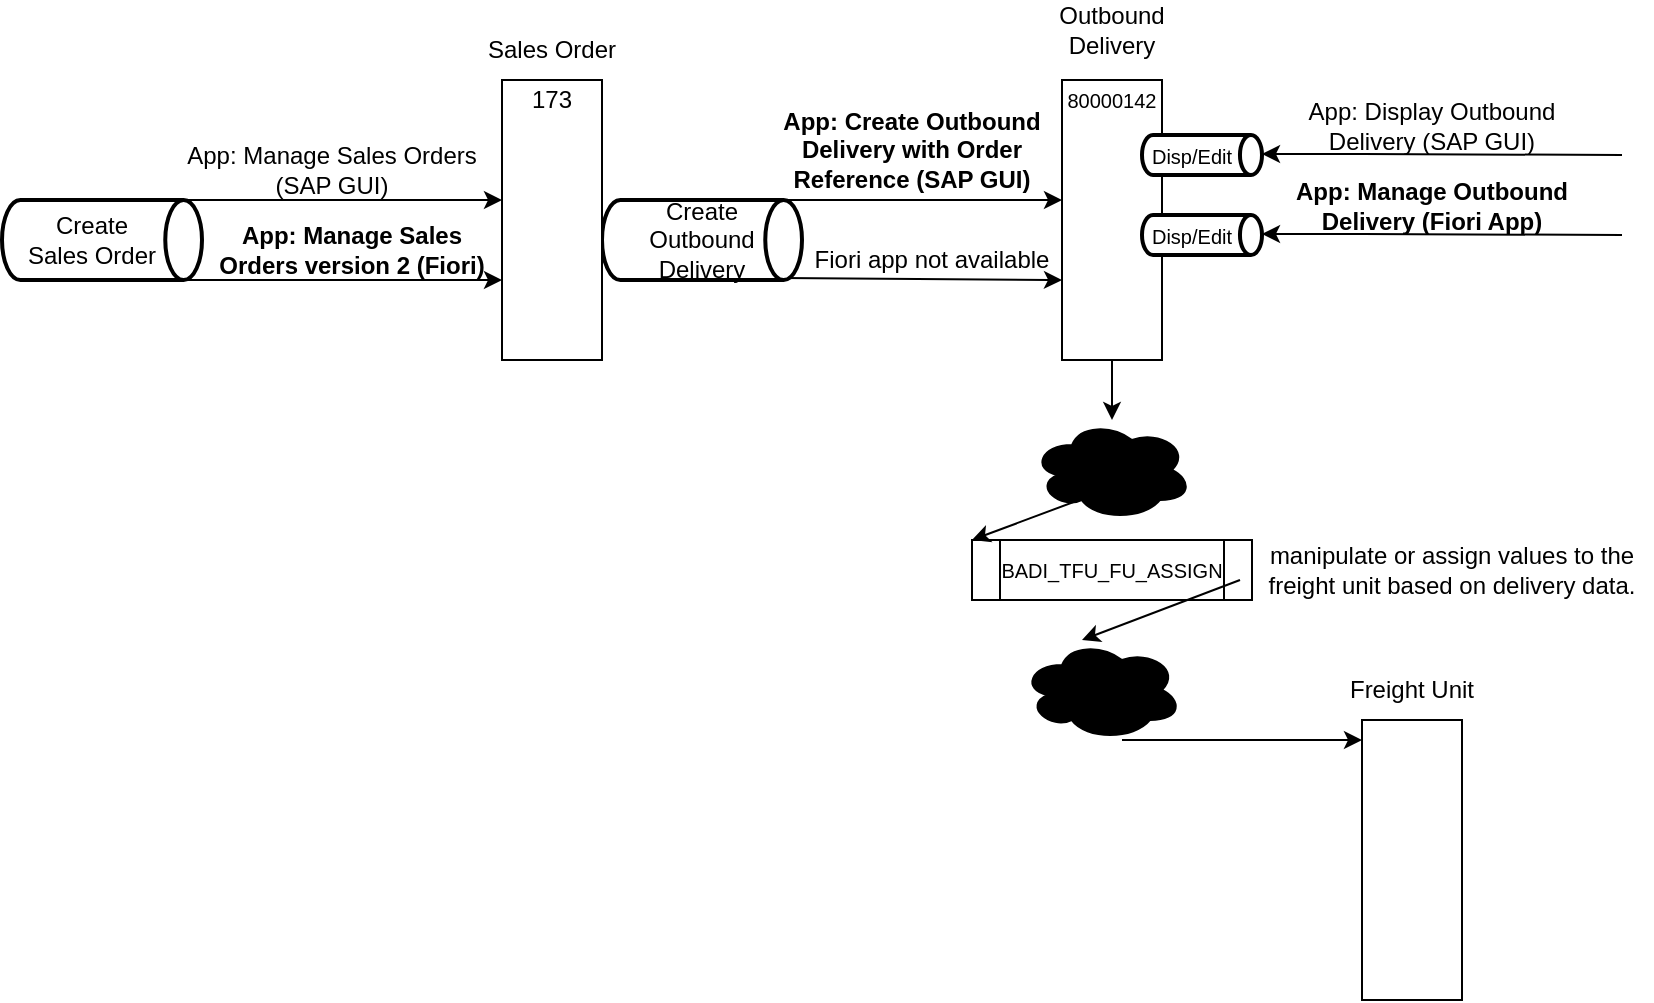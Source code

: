 <mxfile version="25.0.3">
  <diagram id="kgpKYQtTHZ0yAKxKKP6v" name="Page-1">
    <mxGraphModel dx="1377" dy="709" grid="1" gridSize="10" guides="1" tooltips="1" connect="1" arrows="1" fold="1" page="1" pageScale="1" pageWidth="850" pageHeight="1100" math="0" shadow="0">
      <root>
        <mxCell id="0" />
        <mxCell id="1" parent="0" />
        <mxCell id="j1mRnyvPkvDkQypwrqLx-10" value="" style="endArrow=classic;html=1;rounded=0;" edge="1" parent="1">
          <mxGeometry width="50" height="50" relative="1" as="geometry">
            <mxPoint x="120" y="130" as="sourcePoint" />
            <mxPoint x="280" y="130" as="targetPoint" />
          </mxGeometry>
        </mxCell>
        <mxCell id="j1mRnyvPkvDkQypwrqLx-11" value="" style="endArrow=classic;html=1;rounded=0;exitX=0.91;exitY=1;exitDx=0;exitDy=0;exitPerimeter=0;" edge="1" parent="1" source="j1mRnyvPkvDkQypwrqLx-46">
          <mxGeometry width="50" height="50" relative="1" as="geometry">
            <mxPoint x="120" y="170" as="sourcePoint" />
            <mxPoint x="280" y="170" as="targetPoint" />
            <Array as="points">
              <mxPoint x="170" y="170" />
            </Array>
          </mxGeometry>
        </mxCell>
        <mxCell id="j1mRnyvPkvDkQypwrqLx-12" value="App: Manage Sales Orders (SAP GUI)" style="text;html=1;align=center;verticalAlign=middle;whiteSpace=wrap;rounded=0;" vertex="1" parent="1">
          <mxGeometry x="120" y="95" width="150" height="40" as="geometry" />
        </mxCell>
        <mxCell id="j1mRnyvPkvDkQypwrqLx-32" value="" style="endArrow=classic;html=1;rounded=0;entryX=1;entryY=1;entryDx=0;entryDy=0;" edge="1" parent="1" target="j1mRnyvPkvDkQypwrqLx-33">
          <mxGeometry width="50" height="50" relative="1" as="geometry">
            <mxPoint x="420" y="130" as="sourcePoint" />
            <mxPoint x="570" y="130" as="targetPoint" />
            <Array as="points" />
          </mxGeometry>
        </mxCell>
        <mxCell id="j1mRnyvPkvDkQypwrqLx-35" value="Fiori app not available" style="text;html=1;align=center;verticalAlign=middle;whiteSpace=wrap;rounded=0;" vertex="1" parent="1">
          <mxGeometry x="420" y="140" width="150" height="40" as="geometry" />
        </mxCell>
        <mxCell id="j1mRnyvPkvDkQypwrqLx-33" value="&lt;b&gt;App: Create Outbound Delivery with Order Reference (SAP GUI)&lt;/b&gt;" style="text;html=1;align=center;verticalAlign=middle;whiteSpace=wrap;rounded=0;" vertex="1" parent="1">
          <mxGeometry x="410" y="80" width="150" height="50" as="geometry" />
        </mxCell>
        <mxCell id="j1mRnyvPkvDkQypwrqLx-40" value="" style="endArrow=classic;html=1;rounded=0;exitX=1;exitY=1;exitDx=0;exitDy=0;" edge="1" parent="1">
          <mxGeometry width="50" height="50" relative="1" as="geometry">
            <mxPoint x="420" y="169" as="sourcePoint" />
            <mxPoint x="560" y="170" as="targetPoint" />
            <Array as="points" />
          </mxGeometry>
        </mxCell>
        <mxCell id="j1mRnyvPkvDkQypwrqLx-42" value="" style="strokeWidth=2;html=1;shape=mxgraph.flowchart.direct_data;whiteSpace=wrap;" vertex="1" parent="1">
          <mxGeometry x="330" y="130" width="100" height="40" as="geometry" />
        </mxCell>
        <mxCell id="j1mRnyvPkvDkQypwrqLx-43" value="Sales Order" style="text;html=1;align=center;verticalAlign=middle;whiteSpace=wrap;rounded=0;" vertex="1" parent="1">
          <mxGeometry x="265" y="40" width="80" height="30" as="geometry" />
        </mxCell>
        <mxCell id="j1mRnyvPkvDkQypwrqLx-44" value="Create Outbound&lt;div&gt;Delivery&lt;/div&gt;" style="text;html=1;align=center;verticalAlign=middle;whiteSpace=wrap;rounded=0;" vertex="1" parent="1">
          <mxGeometry x="335" y="130" width="90" height="40" as="geometry" />
        </mxCell>
        <mxCell id="j1mRnyvPkvDkQypwrqLx-45" value="" style="rounded=0;whiteSpace=wrap;html=1;" vertex="1" parent="1">
          <mxGeometry x="280" y="70" width="50" height="140" as="geometry" />
        </mxCell>
        <mxCell id="j1mRnyvPkvDkQypwrqLx-46" value="" style="strokeWidth=2;html=1;shape=mxgraph.flowchart.direct_data;whiteSpace=wrap;" vertex="1" parent="1">
          <mxGeometry x="30" y="130" width="100" height="40" as="geometry" />
        </mxCell>
        <mxCell id="j1mRnyvPkvDkQypwrqLx-47" value="Create Sales Order" style="text;html=1;align=center;verticalAlign=middle;whiteSpace=wrap;rounded=0;" vertex="1" parent="1">
          <mxGeometry x="40" y="135" width="70" height="30" as="geometry" />
        </mxCell>
        <mxCell id="j1mRnyvPkvDkQypwrqLx-48" value="" style="rounded=0;whiteSpace=wrap;html=1;" vertex="1" parent="1">
          <mxGeometry x="560" y="70" width="50" height="140" as="geometry" />
        </mxCell>
        <mxCell id="j1mRnyvPkvDkQypwrqLx-49" value="Outbound Delivery" style="text;html=1;align=center;verticalAlign=middle;whiteSpace=wrap;rounded=0;" vertex="1" parent="1">
          <mxGeometry x="545" y="30" width="80" height="30" as="geometry" />
        </mxCell>
        <mxCell id="j1mRnyvPkvDkQypwrqLx-52" value="" style="strokeWidth=2;html=1;shape=mxgraph.flowchart.direct_data;whiteSpace=wrap;" vertex="1" parent="1">
          <mxGeometry x="600" y="97.5" width="60" height="20" as="geometry" />
        </mxCell>
        <mxCell id="j1mRnyvPkvDkQypwrqLx-55" value="" style="strokeWidth=2;html=1;shape=mxgraph.flowchart.direct_data;whiteSpace=wrap;" vertex="1" parent="1">
          <mxGeometry x="600" y="137.5" width="60" height="20" as="geometry" />
        </mxCell>
        <mxCell id="j1mRnyvPkvDkQypwrqLx-56" value="" style="endArrow=classic;html=1;rounded=0;" edge="1" parent="1">
          <mxGeometry width="50" height="50" relative="1" as="geometry">
            <mxPoint x="840" y="107.5" as="sourcePoint" />
            <mxPoint x="660" y="107" as="targetPoint" />
            <Array as="points">
              <mxPoint x="710" y="107" />
            </Array>
          </mxGeometry>
        </mxCell>
        <mxCell id="j1mRnyvPkvDkQypwrqLx-57" value="App: Display Outbound Delivery (SAP GUI)" style="text;html=1;align=center;verticalAlign=middle;whiteSpace=wrap;rounded=0;" vertex="1" parent="1">
          <mxGeometry x="670" y="67.5" width="150" height="50" as="geometry" />
        </mxCell>
        <mxCell id="j1mRnyvPkvDkQypwrqLx-58" value="" style="endArrow=classic;html=1;rounded=0;" edge="1" parent="1">
          <mxGeometry width="50" height="50" relative="1" as="geometry">
            <mxPoint x="840" y="147.5" as="sourcePoint" />
            <mxPoint x="660" y="147" as="targetPoint" />
            <Array as="points">
              <mxPoint x="710" y="147" />
            </Array>
          </mxGeometry>
        </mxCell>
        <mxCell id="j1mRnyvPkvDkQypwrqLx-59" value="&lt;b&gt;App: Manage Outbound Delivery (Fiori App)&lt;/b&gt;" style="text;html=1;align=center;verticalAlign=middle;whiteSpace=wrap;rounded=0;" vertex="1" parent="1">
          <mxGeometry x="670" y="107.5" width="150" height="50" as="geometry" />
        </mxCell>
        <mxCell id="j1mRnyvPkvDkQypwrqLx-13" value="&lt;b&gt;App: Manage Sales Orders version 2 (Fiori)&lt;/b&gt;" style="text;html=1;align=center;verticalAlign=middle;whiteSpace=wrap;rounded=0;" vertex="1" parent="1">
          <mxGeometry x="130" y="135" width="150" height="40" as="geometry" />
        </mxCell>
        <mxCell id="j1mRnyvPkvDkQypwrqLx-62" value="&lt;font style=&quot;font-size: 10px;&quot;&gt;Disp/Edit&lt;/font&gt;" style="text;html=1;align=center;verticalAlign=middle;whiteSpace=wrap;rounded=0;" vertex="1" parent="1">
          <mxGeometry x="600" y="92.5" width="50" height="30" as="geometry" />
        </mxCell>
        <mxCell id="j1mRnyvPkvDkQypwrqLx-63" value="&lt;font style=&quot;font-size: 10px;&quot;&gt;Disp/Edit&lt;/font&gt;" style="text;html=1;align=center;verticalAlign=middle;whiteSpace=wrap;rounded=0;" vertex="1" parent="1">
          <mxGeometry x="600" y="132.5" width="50" height="30" as="geometry" />
        </mxCell>
        <mxCell id="j1mRnyvPkvDkQypwrqLx-66" value="173" style="text;html=1;align=center;verticalAlign=middle;whiteSpace=wrap;rounded=0;" vertex="1" parent="1">
          <mxGeometry x="290" y="70" width="30" height="20" as="geometry" />
        </mxCell>
        <mxCell id="j1mRnyvPkvDkQypwrqLx-67" value="&lt;font style=&quot;font-size: 10px;&quot;&gt;80000142&lt;/font&gt;" style="text;html=1;align=center;verticalAlign=middle;whiteSpace=wrap;rounded=0;" vertex="1" parent="1">
          <mxGeometry x="560" y="70" width="50" height="20" as="geometry" />
        </mxCell>
        <mxCell id="j1mRnyvPkvDkQypwrqLx-68" value="" style="ellipse;shape=cloud;whiteSpace=wrap;html=1;fillColor=#000000;" vertex="1" parent="1">
          <mxGeometry x="545" y="240" width="80" height="50" as="geometry" />
        </mxCell>
        <mxCell id="j1mRnyvPkvDkQypwrqLx-69" value="" style="endArrow=classic;html=1;rounded=0;" edge="1" parent="1">
          <mxGeometry width="50" height="50" relative="1" as="geometry">
            <mxPoint x="585" y="210" as="sourcePoint" />
            <mxPoint x="585" y="240" as="targetPoint" />
            <Array as="points">
              <mxPoint x="585" y="220" />
            </Array>
          </mxGeometry>
        </mxCell>
        <mxCell id="j1mRnyvPkvDkQypwrqLx-72" value="&lt;font style=&quot;font-size: 10px;&quot;&gt;BADI_TFU_FU_ASSIGN&lt;/font&gt;" style="shape=process;whiteSpace=wrap;html=1;backgroundOutline=1;" vertex="1" parent="1">
          <mxGeometry x="515" y="300" width="140" height="30" as="geometry" />
        </mxCell>
        <mxCell id="j1mRnyvPkvDkQypwrqLx-73" value="" style="endArrow=classic;html=1;rounded=0;entryX=0;entryY=0;entryDx=0;entryDy=0;" edge="1" parent="1" target="j1mRnyvPkvDkQypwrqLx-72">
          <mxGeometry width="50" height="50" relative="1" as="geometry">
            <mxPoint x="610" y="264.5" as="sourcePoint" />
            <mxPoint x="660" y="264.5" as="targetPoint" />
          </mxGeometry>
        </mxCell>
        <mxCell id="j1mRnyvPkvDkQypwrqLx-74" value="" style="endArrow=classic;html=1;rounded=0;" edge="1" parent="1">
          <mxGeometry width="50" height="50" relative="1" as="geometry">
            <mxPoint x="649" y="320" as="sourcePoint" />
            <mxPoint x="570" y="350" as="targetPoint" />
          </mxGeometry>
        </mxCell>
        <mxCell id="j1mRnyvPkvDkQypwrqLx-75" value="manipulate or assign values to the freight unit based on delivery data." style="text;html=1;align=center;verticalAlign=middle;whiteSpace=wrap;rounded=0;" vertex="1" parent="1">
          <mxGeometry x="655" y="300" width="200" height="30" as="geometry" />
        </mxCell>
        <mxCell id="j1mRnyvPkvDkQypwrqLx-76" value="" style="ellipse;shape=cloud;whiteSpace=wrap;html=1;fillColor=#000000;" vertex="1" parent="1">
          <mxGeometry x="540" y="350" width="80" height="50" as="geometry" />
        </mxCell>
        <mxCell id="j1mRnyvPkvDkQypwrqLx-78" value="" style="endArrow=classic;html=1;rounded=0;" edge="1" parent="1">
          <mxGeometry width="50" height="50" relative="1" as="geometry">
            <mxPoint x="590" y="400" as="sourcePoint" />
            <mxPoint x="710" y="400" as="targetPoint" />
          </mxGeometry>
        </mxCell>
        <mxCell id="j1mRnyvPkvDkQypwrqLx-79" value="" style="rounded=0;whiteSpace=wrap;html=1;" vertex="1" parent="1">
          <mxGeometry x="710" y="390" width="50" height="140" as="geometry" />
        </mxCell>
        <mxCell id="j1mRnyvPkvDkQypwrqLx-80" value="Freight Unit" style="text;html=1;align=center;verticalAlign=middle;whiteSpace=wrap;rounded=0;" vertex="1" parent="1">
          <mxGeometry x="695" y="360" width="80" height="30" as="geometry" />
        </mxCell>
      </root>
    </mxGraphModel>
  </diagram>
</mxfile>
